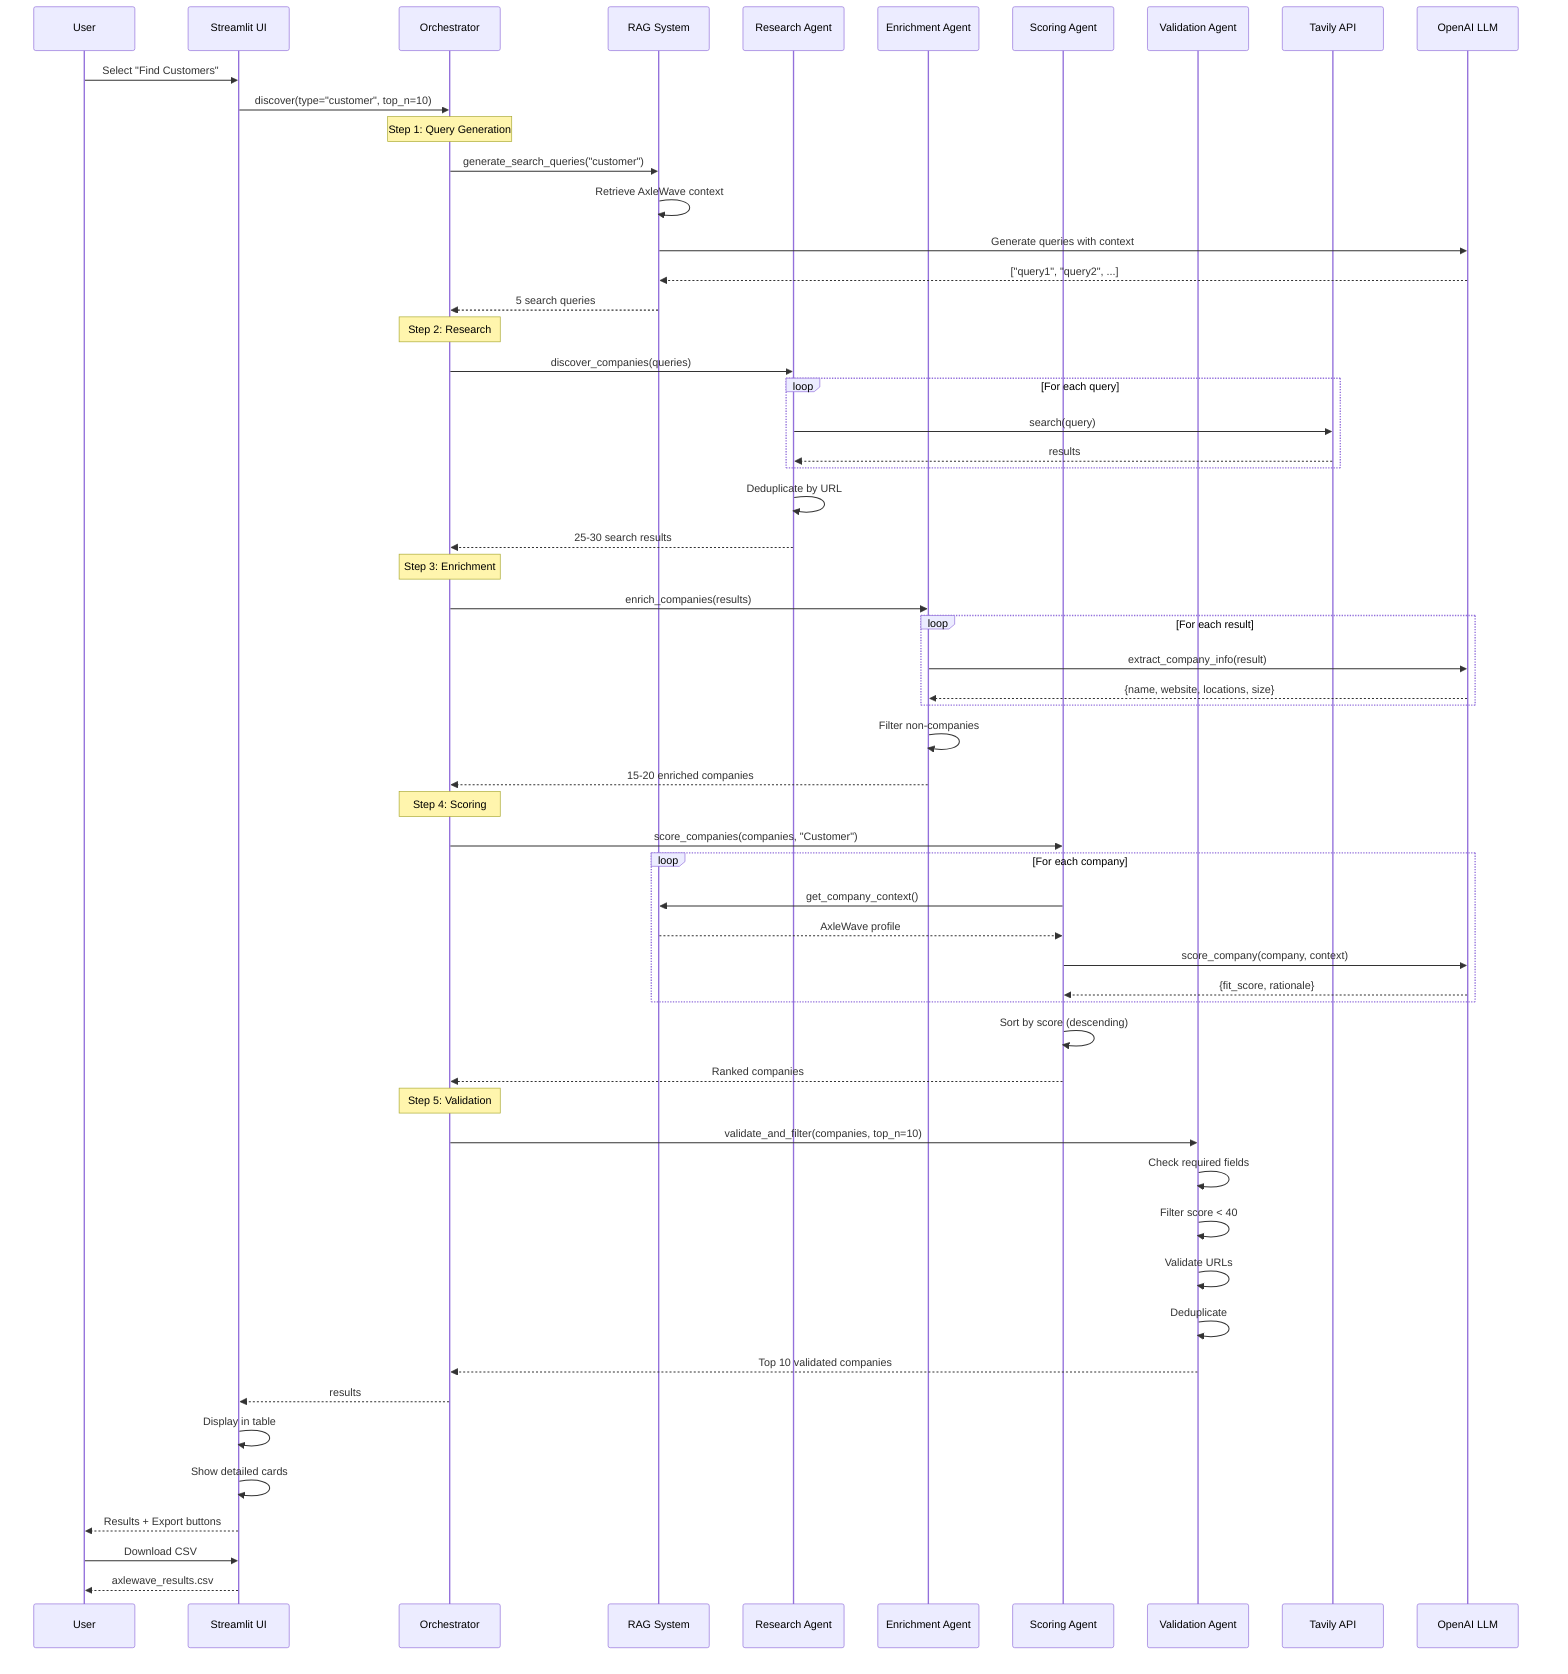 sequenceDiagram
    participant User
    participant UI as Streamlit UI
    participant Orch as Orchestrator
    participant RAG as RAG System
    participant Research as Research Agent
    participant Enrich as Enrichment Agent
    participant Score as Scoring Agent
    participant Valid as Validation Agent
    participant Tavily as Tavily API
    participant LLM as OpenAI LLM
    
    User->>UI: Select "Find Customers"
    UI->>Orch: discover(type="customer", top_n=10)
    
    Note over Orch: Step 1: Query Generation
    Orch->>RAG: generate_search_queries("customer")
    RAG->>RAG: Retrieve AxleWave context
    RAG->>LLM: Generate queries with context
    LLM-->>RAG: ["query1", "query2", ...]
    RAG-->>Orch: 5 search queries
    
    Note over Orch: Step 2: Research
    Orch->>Research: discover_companies(queries)
    loop For each query
        Research->>Tavily: search(query)
        Tavily-->>Research: results
    end
    Research->>Research: Deduplicate by URL
    Research-->>Orch: 25-30 search results
    
    Note over Orch: Step 3: Enrichment
    Orch->>Enrich: enrich_companies(results)
    loop For each result
        Enrich->>LLM: extract_company_info(result)
        LLM-->>Enrich: {name, website, locations, size}
    end
    Enrich->>Enrich: Filter non-companies
    Enrich-->>Orch: 15-20 enriched companies
    
    Note over Orch: Step 4: Scoring
    Orch->>Score: score_companies(companies, "Customer")
    loop For each company
        Score->>RAG: get_company_context()
        RAG-->>Score: AxleWave profile
        Score->>LLM: score_company(company, context)
        LLM-->>Score: {fit_score, rationale}
    end
    Score->>Score: Sort by score (descending)
    Score-->>Orch: Ranked companies
    
    Note over Orch: Step 5: Validation
    Orch->>Valid: validate_and_filter(companies, top_n=10)
    Valid->>Valid: Check required fields
    Valid->>Valid: Filter score < 40
    Valid->>Valid: Validate URLs
    Valid->>Valid: Deduplicate
    Valid-->>Orch: Top 10 validated companies
    
    Orch-->>UI: results
    UI->>UI: Display in table
    UI->>UI: Show detailed cards
    UI-->>User: Results + Export buttons
    
    User->>UI: Download CSV
    UI-->>User: axlewave_results.csv